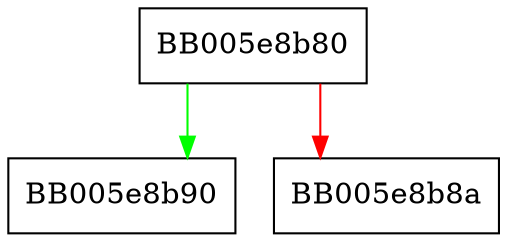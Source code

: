 digraph ossl_lib_ctx_default_deinit {
  node [shape="box"];
  graph [splines=ortho];
  BB005e8b80 -> BB005e8b90 [color="green"];
  BB005e8b80 -> BB005e8b8a [color="red"];
}